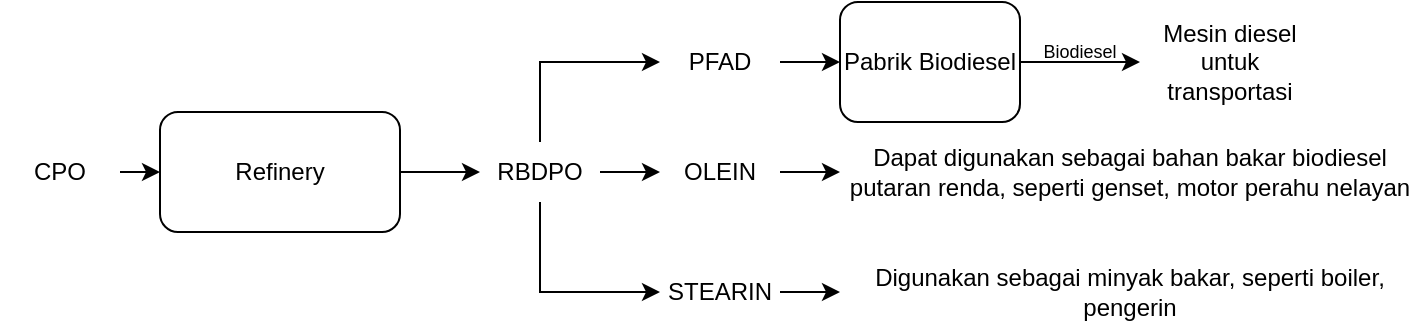 <mxfile version="20.5.3" type="github">
  <diagram id="y6l0wHEc_zwmr4esPKSV" name="Page-1">
    <mxGraphModel dx="865" dy="493" grid="1" gridSize="10" guides="1" tooltips="1" connect="1" arrows="1" fold="1" page="1" pageScale="1" pageWidth="1700" pageHeight="1100" math="0" shadow="0">
      <root>
        <mxCell id="0" />
        <mxCell id="1" parent="0" />
        <mxCell id="hnPN2Cyi5QHsvFxq4lUZ-13" style="edgeStyle=orthogonalEdgeStyle;rounded=0;orthogonalLoop=1;jettySize=auto;html=1;exitX=1;exitY=0.5;exitDx=0;exitDy=0;entryX=0;entryY=0.5;entryDx=0;entryDy=0;" parent="1" source="hnPN2Cyi5QHsvFxq4lUZ-3" target="hnPN2Cyi5QHsvFxq4lUZ-6" edge="1">
          <mxGeometry relative="1" as="geometry" />
        </mxCell>
        <mxCell id="hnPN2Cyi5QHsvFxq4lUZ-3" value="Refinery" style="rounded=1;whiteSpace=wrap;html=1;" parent="1" vertex="1">
          <mxGeometry x="280" y="260" width="120" height="60" as="geometry" />
        </mxCell>
        <mxCell id="XbUi8zp3qOoDoqqDQjyT-1" style="edgeStyle=orthogonalEdgeStyle;rounded=0;orthogonalLoop=1;jettySize=auto;html=1;exitX=1;exitY=0.5;exitDx=0;exitDy=0;entryX=0;entryY=0.5;entryDx=0;entryDy=0;" edge="1" parent="1" source="hnPN2Cyi5QHsvFxq4lUZ-5" target="hnPN2Cyi5QHsvFxq4lUZ-3">
          <mxGeometry relative="1" as="geometry" />
        </mxCell>
        <mxCell id="hnPN2Cyi5QHsvFxq4lUZ-5" value="CPO" style="text;html=1;strokeColor=none;fillColor=none;align=center;verticalAlign=middle;whiteSpace=wrap;rounded=0;" parent="1" vertex="1">
          <mxGeometry x="200" y="275" width="60" height="30" as="geometry" />
        </mxCell>
        <mxCell id="hnPN2Cyi5QHsvFxq4lUZ-14" style="edgeStyle=orthogonalEdgeStyle;rounded=0;orthogonalLoop=1;jettySize=auto;html=1;exitX=1;exitY=0.5;exitDx=0;exitDy=0;" parent="1" source="hnPN2Cyi5QHsvFxq4lUZ-6" target="hnPN2Cyi5QHsvFxq4lUZ-7" edge="1">
          <mxGeometry relative="1" as="geometry" />
        </mxCell>
        <mxCell id="hnPN2Cyi5QHsvFxq4lUZ-15" style="edgeStyle=orthogonalEdgeStyle;rounded=0;orthogonalLoop=1;jettySize=auto;html=1;exitX=0.5;exitY=0;exitDx=0;exitDy=0;entryX=0;entryY=0.5;entryDx=0;entryDy=0;" parent="1" source="hnPN2Cyi5QHsvFxq4lUZ-6" target="hnPN2Cyi5QHsvFxq4lUZ-8" edge="1">
          <mxGeometry relative="1" as="geometry" />
        </mxCell>
        <mxCell id="hnPN2Cyi5QHsvFxq4lUZ-16" style="edgeStyle=orthogonalEdgeStyle;rounded=0;orthogonalLoop=1;jettySize=auto;html=1;exitX=0.5;exitY=1;exitDx=0;exitDy=0;entryX=0;entryY=0.5;entryDx=0;entryDy=0;" parent="1" source="hnPN2Cyi5QHsvFxq4lUZ-6" target="hnPN2Cyi5QHsvFxq4lUZ-9" edge="1">
          <mxGeometry relative="1" as="geometry" />
        </mxCell>
        <mxCell id="hnPN2Cyi5QHsvFxq4lUZ-6" value="RBDPO" style="text;html=1;strokeColor=none;fillColor=none;align=center;verticalAlign=middle;whiteSpace=wrap;rounded=0;" parent="1" vertex="1">
          <mxGeometry x="440" y="275" width="60" height="30" as="geometry" />
        </mxCell>
        <mxCell id="XbUi8zp3qOoDoqqDQjyT-12" style="edgeStyle=orthogonalEdgeStyle;rounded=0;orthogonalLoop=1;jettySize=auto;html=1;exitX=1;exitY=0.5;exitDx=0;exitDy=0;entryX=0;entryY=0.5;entryDx=0;entryDy=0;fontSize=9;" edge="1" parent="1" source="hnPN2Cyi5QHsvFxq4lUZ-7" target="XbUi8zp3qOoDoqqDQjyT-11">
          <mxGeometry relative="1" as="geometry" />
        </mxCell>
        <mxCell id="hnPN2Cyi5QHsvFxq4lUZ-7" value="OLEIN" style="text;html=1;strokeColor=none;fillColor=none;align=center;verticalAlign=middle;whiteSpace=wrap;rounded=0;" parent="1" vertex="1">
          <mxGeometry x="530" y="275" width="60" height="30" as="geometry" />
        </mxCell>
        <mxCell id="XbUi8zp3qOoDoqqDQjyT-4" style="edgeStyle=orthogonalEdgeStyle;rounded=0;orthogonalLoop=1;jettySize=auto;html=1;exitX=1;exitY=0.5;exitDx=0;exitDy=0;entryX=0;entryY=0.5;entryDx=0;entryDy=0;" edge="1" parent="1" source="hnPN2Cyi5QHsvFxq4lUZ-8" target="XbUi8zp3qOoDoqqDQjyT-2">
          <mxGeometry relative="1" as="geometry" />
        </mxCell>
        <mxCell id="hnPN2Cyi5QHsvFxq4lUZ-8" value="PFAD" style="text;html=1;strokeColor=none;fillColor=none;align=center;verticalAlign=middle;whiteSpace=wrap;rounded=0;" parent="1" vertex="1">
          <mxGeometry x="530" y="220" width="60" height="30" as="geometry" />
        </mxCell>
        <mxCell id="XbUi8zp3qOoDoqqDQjyT-14" style="edgeStyle=orthogonalEdgeStyle;rounded=0;orthogonalLoop=1;jettySize=auto;html=1;exitX=1;exitY=0.5;exitDx=0;exitDy=0;fontSize=9;" edge="1" parent="1" source="hnPN2Cyi5QHsvFxq4lUZ-9" target="XbUi8zp3qOoDoqqDQjyT-13">
          <mxGeometry relative="1" as="geometry" />
        </mxCell>
        <mxCell id="hnPN2Cyi5QHsvFxq4lUZ-9" value="STEARIN" style="text;html=1;strokeColor=none;fillColor=none;align=center;verticalAlign=middle;whiteSpace=wrap;rounded=0;" parent="1" vertex="1">
          <mxGeometry x="530" y="335" width="60" height="30" as="geometry" />
        </mxCell>
        <mxCell id="XbUi8zp3qOoDoqqDQjyT-10" style="edgeStyle=orthogonalEdgeStyle;rounded=0;orthogonalLoop=1;jettySize=auto;html=1;exitX=1;exitY=0.5;exitDx=0;exitDy=0;entryX=0;entryY=0.5;entryDx=0;entryDy=0;fontSize=7;" edge="1" parent="1" source="XbUi8zp3qOoDoqqDQjyT-2" target="XbUi8zp3qOoDoqqDQjyT-3">
          <mxGeometry relative="1" as="geometry" />
        </mxCell>
        <mxCell id="XbUi8zp3qOoDoqqDQjyT-2" value="Pabrik Biodiesel" style="rounded=1;whiteSpace=wrap;html=1;" vertex="1" parent="1">
          <mxGeometry x="620" y="205" width="90" height="60" as="geometry" />
        </mxCell>
        <mxCell id="XbUi8zp3qOoDoqqDQjyT-3" value="Mesin diesel untuk transportasi" style="text;html=1;strokeColor=none;fillColor=none;align=center;verticalAlign=middle;whiteSpace=wrap;rounded=0;" vertex="1" parent="1">
          <mxGeometry x="770" y="220" width="90" height="30" as="geometry" />
        </mxCell>
        <mxCell id="XbUi8zp3qOoDoqqDQjyT-8" value="Biodiesel" style="text;html=1;strokeColor=none;fillColor=none;align=center;verticalAlign=middle;whiteSpace=wrap;rounded=0;fontSize=9;" vertex="1" parent="1">
          <mxGeometry x="720" y="220" width="40" height="20" as="geometry" />
        </mxCell>
        <mxCell id="XbUi8zp3qOoDoqqDQjyT-11" value="Dapat digunakan sebagai bahan bakar biodiesel putaran renda, seperti genset, motor perahu nelayan" style="text;html=1;strokeColor=none;fillColor=none;align=center;verticalAlign=middle;whiteSpace=wrap;rounded=0;" vertex="1" parent="1">
          <mxGeometry x="620" y="275" width="290" height="30" as="geometry" />
        </mxCell>
        <mxCell id="XbUi8zp3qOoDoqqDQjyT-13" value="Digunakan sebagai minyak bakar, seperti boiler, pengerin" style="text;html=1;strokeColor=none;fillColor=none;align=center;verticalAlign=middle;whiteSpace=wrap;rounded=0;" vertex="1" parent="1">
          <mxGeometry x="620" y="335" width="290" height="30" as="geometry" />
        </mxCell>
      </root>
    </mxGraphModel>
  </diagram>
</mxfile>

